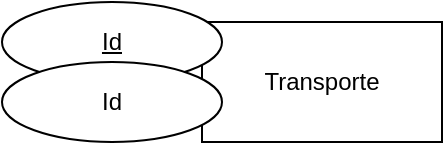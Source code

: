 <mxfile version="20.7.4" type="github"><diagram id="R2lEEEUBdFMjLlhIrx00" name="Page-1"><mxGraphModel dx="1434" dy="790" grid="1" gridSize="10" guides="1" tooltips="1" connect="1" arrows="1" fold="1" page="1" pageScale="1" pageWidth="850" pageHeight="1100" math="0" shadow="0" extFonts="Permanent Marker^https://fonts.googleapis.com/css?family=Permanent+Marker"><root><mxCell id="0"/><mxCell id="1" parent="0"/><mxCell id="DLa21SNFj2np1Mt7xZeB-1" value="Transporte" style="rounded=0;whiteSpace=wrap;html=1;" vertex="1" parent="1"><mxGeometry x="100" y="50" width="120" height="60" as="geometry"/></mxCell><mxCell id="DLa21SNFj2np1Mt7xZeB-2" value="&lt;u&gt;Id&lt;/u&gt;" style="ellipse;whiteSpace=wrap;html=1;" vertex="1" parent="1"><mxGeometry y="40" width="110" height="40" as="geometry"/></mxCell><mxCell id="DLa21SNFj2np1Mt7xZeB-3" value="Id" style="ellipse;whiteSpace=wrap;html=1;" vertex="1" parent="1"><mxGeometry y="70" width="110" height="40" as="geometry"/></mxCell></root></mxGraphModel></diagram></mxfile>
